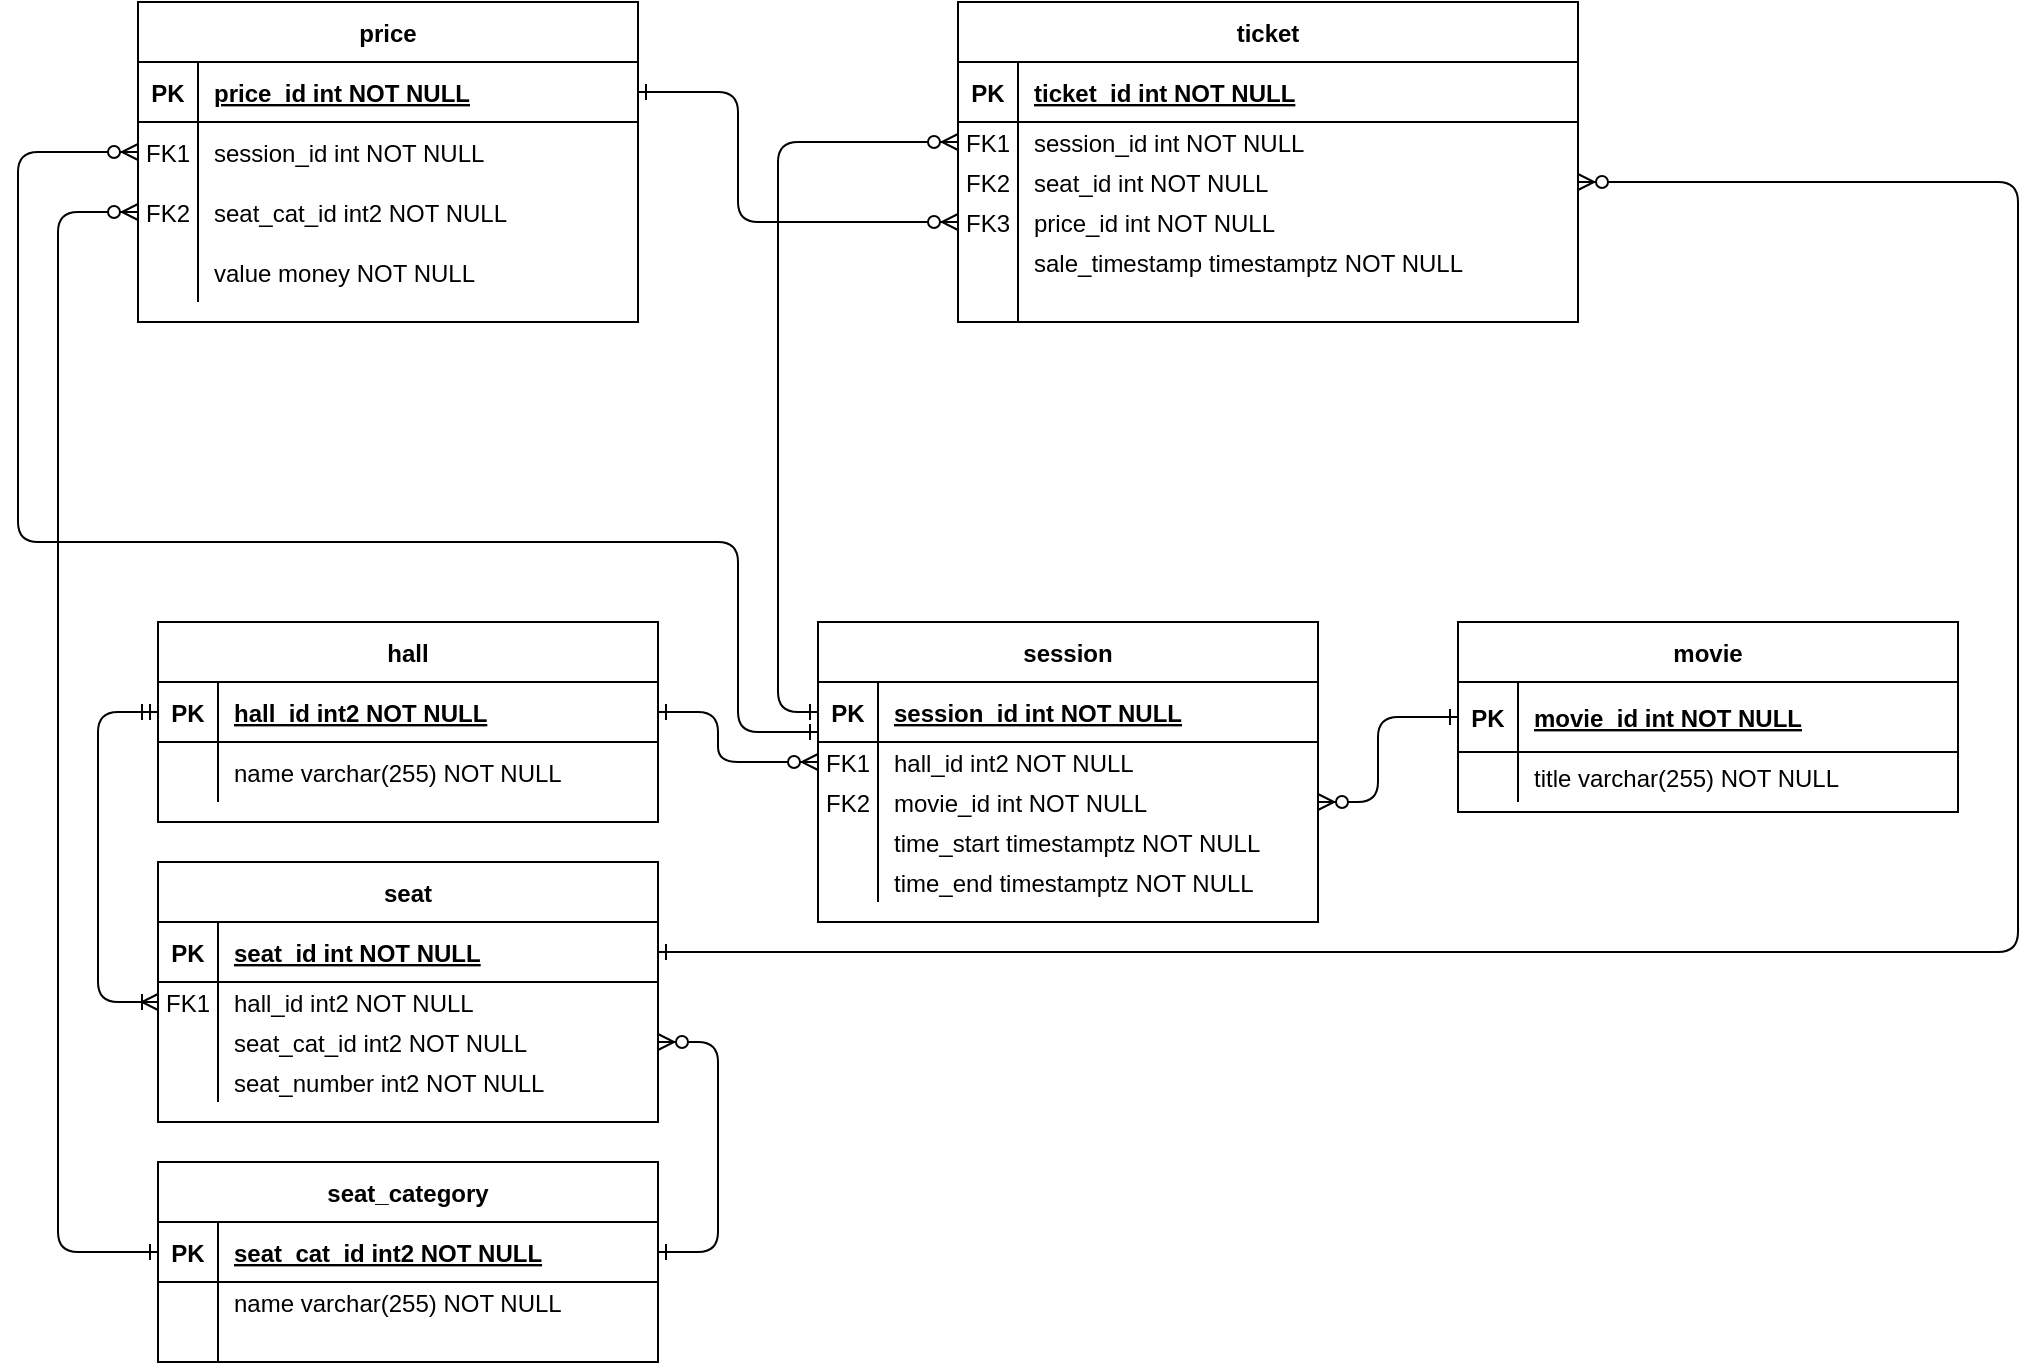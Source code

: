 <mxfile version="20.5.3" type="embed"><diagram id="R2lEEEUBdFMjLlhIrx00" name="Page-1"><mxGraphModel dx="3029" dy="1046" grid="0" gridSize="10" guides="0" tooltips="1" connect="1" arrows="1" fold="1" page="1" pageScale="1" pageWidth="850" pageHeight="1100" math="0" shadow="0" extFonts="Permanent Marker^https://fonts.googleapis.com/css?family=Permanent+Marker"><root><mxCell id="0"/><mxCell id="1" parent="0"/><mxCell id="dpckr3BGX__RE5u1bgNl-1" value="hall" style="shape=table;startSize=30;container=1;collapsible=1;childLayout=tableLayout;fixedRows=1;rowLines=0;fontStyle=1;align=center;resizeLast=1;" parent="1" vertex="1"><mxGeometry x="-460" y="380" width="250" height="100" as="geometry"><mxRectangle x="-480" y="380" width="60" height="30" as="alternateBounds"/></mxGeometry></mxCell><mxCell id="dpckr3BGX__RE5u1bgNl-2" value="" style="shape=partialRectangle;collapsible=0;dropTarget=0;pointerEvents=0;fillColor=none;points=[[0,0.5],[1,0.5]];portConstraint=eastwest;top=0;left=0;right=0;bottom=1;" parent="dpckr3BGX__RE5u1bgNl-1" vertex="1"><mxGeometry y="30" width="250" height="30" as="geometry"/></mxCell><mxCell id="dpckr3BGX__RE5u1bgNl-3" value="PK" style="shape=partialRectangle;overflow=hidden;connectable=0;fillColor=none;top=0;left=0;bottom=0;right=0;fontStyle=1;" parent="dpckr3BGX__RE5u1bgNl-2" vertex="1"><mxGeometry width="30" height="30" as="geometry"><mxRectangle width="30" height="30" as="alternateBounds"/></mxGeometry></mxCell><mxCell id="dpckr3BGX__RE5u1bgNl-4" value="hall_id int2 NOT NULL " style="shape=partialRectangle;overflow=hidden;connectable=0;fillColor=none;top=0;left=0;bottom=0;right=0;align=left;spacingLeft=6;fontStyle=5;" parent="dpckr3BGX__RE5u1bgNl-2" vertex="1"><mxGeometry x="30" width="220" height="30" as="geometry"><mxRectangle width="220" height="30" as="alternateBounds"/></mxGeometry></mxCell><mxCell id="dpckr3BGX__RE5u1bgNl-5" value="" style="shape=partialRectangle;collapsible=0;dropTarget=0;pointerEvents=0;fillColor=none;points=[[0,0.5],[1,0.5]];portConstraint=eastwest;top=0;left=0;right=0;bottom=0;" parent="dpckr3BGX__RE5u1bgNl-1" vertex="1"><mxGeometry y="60" width="250" height="30" as="geometry"/></mxCell><mxCell id="dpckr3BGX__RE5u1bgNl-6" value="" style="shape=partialRectangle;overflow=hidden;connectable=0;fillColor=none;top=0;left=0;bottom=0;right=0;" parent="dpckr3BGX__RE5u1bgNl-5" vertex="1"><mxGeometry width="30" height="30" as="geometry"><mxRectangle width="30" height="30" as="alternateBounds"/></mxGeometry></mxCell><mxCell id="dpckr3BGX__RE5u1bgNl-7" value="name varchar(255) NOT NULL" style="shape=partialRectangle;overflow=hidden;connectable=0;fillColor=none;top=0;left=0;bottom=0;right=0;align=left;spacingLeft=6;" parent="dpckr3BGX__RE5u1bgNl-5" vertex="1"><mxGeometry x="30" width="220" height="30" as="geometry"><mxRectangle width="220" height="30" as="alternateBounds"/></mxGeometry></mxCell><mxCell id="dpckr3BGX__RE5u1bgNl-21" value="" style="shape=partialRectangle;collapsible=0;dropTarget=0;pointerEvents=0;fillColor=none;points=[[0,0.5],[1,0.5]];portConstraint=eastwest;top=0;left=0;right=0;bottom=0;" parent="1" vertex="1"><mxGeometry x="-90" y="490" width="250" height="40" as="geometry"/></mxCell><mxCell id="dpckr3BGX__RE5u1bgNl-22" value="" style="shape=partialRectangle;overflow=hidden;connectable=0;fillColor=none;top=0;left=0;bottom=0;right=0;" parent="dpckr3BGX__RE5u1bgNl-21" vertex="1"><mxGeometry width="30" height="40" as="geometry"><mxRectangle width="30" height="40" as="alternateBounds"/></mxGeometry></mxCell><mxCell id="dpckr3BGX__RE5u1bgNl-23" value="" style="shape=partialRectangle;overflow=hidden;connectable=0;fillColor=none;top=0;left=0;bottom=0;right=0;align=left;spacingLeft=6;" parent="dpckr3BGX__RE5u1bgNl-21" vertex="1"><mxGeometry x="30" width="220" height="40" as="geometry"><mxRectangle width="220" height="40" as="alternateBounds"/></mxGeometry></mxCell><mxCell id="dpckr3BGX__RE5u1bgNl-25" value="movie" style="shape=table;startSize=30;container=1;collapsible=1;childLayout=tableLayout;fixedRows=1;rowLines=0;fontStyle=1;align=center;resizeLast=1;" parent="1" vertex="1"><mxGeometry x="190" y="380" width="250" height="95" as="geometry"><mxRectangle x="-480" y="380" width="60" height="30" as="alternateBounds"/></mxGeometry></mxCell><mxCell id="dpckr3BGX__RE5u1bgNl-26" value="" style="shape=partialRectangle;collapsible=0;dropTarget=0;pointerEvents=0;fillColor=none;points=[[0,0.5],[1,0.5]];portConstraint=eastwest;top=0;left=0;right=0;bottom=1;" parent="dpckr3BGX__RE5u1bgNl-25" vertex="1"><mxGeometry y="30" width="250" height="35" as="geometry"/></mxCell><mxCell id="dpckr3BGX__RE5u1bgNl-27" value="PK" style="shape=partialRectangle;overflow=hidden;connectable=0;fillColor=none;top=0;left=0;bottom=0;right=0;fontStyle=1;" parent="dpckr3BGX__RE5u1bgNl-26" vertex="1"><mxGeometry width="30" height="35" as="geometry"><mxRectangle width="30" height="35" as="alternateBounds"/></mxGeometry></mxCell><mxCell id="dpckr3BGX__RE5u1bgNl-28" value="movie_id int NOT NULL " style="shape=partialRectangle;overflow=hidden;connectable=0;fillColor=none;top=0;left=0;bottom=0;right=0;align=left;spacingLeft=6;fontStyle=5;" parent="dpckr3BGX__RE5u1bgNl-26" vertex="1"><mxGeometry x="30" width="220" height="35" as="geometry"><mxRectangle width="220" height="35" as="alternateBounds"/></mxGeometry></mxCell><mxCell id="dpckr3BGX__RE5u1bgNl-29" value="" style="shape=partialRectangle;collapsible=0;dropTarget=0;pointerEvents=0;fillColor=none;points=[[0,0.5],[1,0.5]];portConstraint=eastwest;top=0;left=0;right=0;bottom=0;" parent="dpckr3BGX__RE5u1bgNl-25" vertex="1"><mxGeometry y="65" width="250" height="25" as="geometry"/></mxCell><mxCell id="dpckr3BGX__RE5u1bgNl-30" value="" style="shape=partialRectangle;overflow=hidden;connectable=0;fillColor=none;top=0;left=0;bottom=0;right=0;" parent="dpckr3BGX__RE5u1bgNl-29" vertex="1"><mxGeometry width="30" height="25" as="geometry"><mxRectangle width="30" height="25" as="alternateBounds"/></mxGeometry></mxCell><mxCell id="dpckr3BGX__RE5u1bgNl-31" value="title varchar(255) NOT NULL" style="shape=partialRectangle;overflow=hidden;connectable=0;fillColor=none;top=0;left=0;bottom=0;right=0;align=left;spacingLeft=6;" parent="dpckr3BGX__RE5u1bgNl-29" vertex="1"><mxGeometry x="30" width="220" height="25" as="geometry"><mxRectangle width="220" height="25" as="alternateBounds"/></mxGeometry></mxCell><mxCell id="dpckr3BGX__RE5u1bgNl-39" value="session" style="shape=table;startSize=30;container=1;collapsible=1;childLayout=tableLayout;fixedRows=1;rowLines=0;fontStyle=1;align=center;resizeLast=1;" parent="1" vertex="1"><mxGeometry x="-130" y="380" width="250" height="150" as="geometry"/></mxCell><mxCell id="dpckr3BGX__RE5u1bgNl-40" value="" style="shape=partialRectangle;collapsible=0;dropTarget=0;pointerEvents=0;fillColor=none;points=[[0,0.5],[1,0.5]];portConstraint=eastwest;top=0;left=0;right=0;bottom=1;" parent="dpckr3BGX__RE5u1bgNl-39" vertex="1"><mxGeometry y="30" width="250" height="30" as="geometry"/></mxCell><mxCell id="dpckr3BGX__RE5u1bgNl-41" value="PK" style="shape=partialRectangle;overflow=hidden;connectable=0;fillColor=none;top=0;left=0;bottom=0;right=0;fontStyle=1;" parent="dpckr3BGX__RE5u1bgNl-40" vertex="1"><mxGeometry width="30" height="30" as="geometry"><mxRectangle width="30" height="30" as="alternateBounds"/></mxGeometry></mxCell><mxCell id="dpckr3BGX__RE5u1bgNl-42" value="session_id int NOT NULL " style="shape=partialRectangle;overflow=hidden;connectable=0;fillColor=none;top=0;left=0;bottom=0;right=0;align=left;spacingLeft=6;fontStyle=5;" parent="dpckr3BGX__RE5u1bgNl-40" vertex="1"><mxGeometry x="30" width="220" height="30" as="geometry"><mxRectangle width="220" height="30" as="alternateBounds"/></mxGeometry></mxCell><mxCell id="dpckr3BGX__RE5u1bgNl-43" value="" style="shape=partialRectangle;collapsible=0;dropTarget=0;pointerEvents=0;fillColor=none;points=[[0,0.5],[1,0.5]];portConstraint=eastwest;top=0;left=0;right=0;bottom=0;" parent="dpckr3BGX__RE5u1bgNl-39" vertex="1"><mxGeometry y="60" width="250" height="20" as="geometry"/></mxCell><mxCell id="dpckr3BGX__RE5u1bgNl-44" value="FK1" style="shape=partialRectangle;overflow=hidden;connectable=0;fillColor=none;top=0;left=0;bottom=0;right=0;" parent="dpckr3BGX__RE5u1bgNl-43" vertex="1"><mxGeometry width="30" height="20" as="geometry"><mxRectangle width="30" height="20" as="alternateBounds"/></mxGeometry></mxCell><mxCell id="dpckr3BGX__RE5u1bgNl-45" value="hall_id int2 NOT NULL" style="shape=partialRectangle;overflow=hidden;connectable=0;fillColor=none;top=0;left=0;bottom=0;right=0;align=left;spacingLeft=6;" parent="dpckr3BGX__RE5u1bgNl-43" vertex="1"><mxGeometry x="30" width="220" height="20" as="geometry"><mxRectangle width="220" height="20" as="alternateBounds"/></mxGeometry></mxCell><mxCell id="dpckr3BGX__RE5u1bgNl-46" value="" style="shape=partialRectangle;collapsible=0;dropTarget=0;pointerEvents=0;fillColor=none;points=[[0,0.5],[1,0.5]];portConstraint=eastwest;top=0;left=0;right=0;bottom=0;" parent="dpckr3BGX__RE5u1bgNl-39" vertex="1"><mxGeometry y="80" width="250" height="20" as="geometry"/></mxCell><mxCell id="dpckr3BGX__RE5u1bgNl-47" value="" style="shape=partialRectangle;overflow=hidden;connectable=0;fillColor=none;top=0;left=0;bottom=0;right=0;" parent="dpckr3BGX__RE5u1bgNl-46" vertex="1"><mxGeometry width="30" height="20" as="geometry"><mxRectangle width="30" height="20" as="alternateBounds"/></mxGeometry></mxCell><mxCell id="dpckr3BGX__RE5u1bgNl-48" value="movie_id int NOT NULL" style="shape=partialRectangle;overflow=hidden;connectable=0;fillColor=none;top=0;left=0;bottom=0;right=0;align=left;spacingLeft=6;" parent="dpckr3BGX__RE5u1bgNl-46" vertex="1"><mxGeometry x="30" width="220" height="20" as="geometry"><mxRectangle width="220" height="20" as="alternateBounds"/></mxGeometry></mxCell><mxCell id="9" value="" style="shape=partialRectangle;collapsible=0;dropTarget=0;pointerEvents=0;fillColor=none;points=[[0,0.5],[1,0.5]];portConstraint=eastwest;top=0;left=0;right=0;bottom=0;" parent="dpckr3BGX__RE5u1bgNl-39" vertex="1"><mxGeometry y="100" width="250" height="20" as="geometry"/></mxCell><mxCell id="10" value="" style="shape=partialRectangle;overflow=hidden;connectable=0;fillColor=none;top=0;left=0;bottom=0;right=0;" parent="9" vertex="1"><mxGeometry width="30" height="20" as="geometry"><mxRectangle width="30" height="20" as="alternateBounds"/></mxGeometry></mxCell><mxCell id="11" value="time_start timestamptz NOT NULL" style="shape=partialRectangle;overflow=hidden;connectable=0;fillColor=none;top=0;left=0;bottom=0;right=0;align=left;spacingLeft=6;" parent="9" vertex="1"><mxGeometry x="30" width="220" height="20" as="geometry"><mxRectangle width="220" height="20" as="alternateBounds"/></mxGeometry></mxCell><mxCell id="12" value="" style="shape=partialRectangle;collapsible=0;dropTarget=0;pointerEvents=0;fillColor=none;points=[[0,0.5],[1,0.5]];portConstraint=eastwest;top=0;left=0;right=0;bottom=0;" parent="dpckr3BGX__RE5u1bgNl-39" vertex="1"><mxGeometry y="120" width="250" height="20" as="geometry"/></mxCell><mxCell id="13" value="" style="shape=partialRectangle;overflow=hidden;connectable=0;fillColor=none;top=0;left=0;bottom=0;right=0;" parent="12" vertex="1"><mxGeometry width="30" height="20" as="geometry"><mxRectangle width="30" height="20" as="alternateBounds"/></mxGeometry></mxCell><mxCell id="14" value="time_end timestamptz NOT NULL" style="shape=partialRectangle;overflow=hidden;connectable=0;fillColor=none;top=0;left=0;bottom=0;right=0;align=left;spacingLeft=6;" parent="12" vertex="1"><mxGeometry x="30" width="220" height="20" as="geometry"><mxRectangle width="220" height="20" as="alternateBounds"/></mxGeometry></mxCell><mxCell id="dpckr3BGX__RE5u1bgNl-52" value="FK2" style="shape=partialRectangle;overflow=hidden;connectable=0;fillColor=none;top=0;left=0;bottom=0;right=0;" parent="1" vertex="1"><mxGeometry x="-130" y="460" width="30" height="20" as="geometry"><mxRectangle width="30" height="20" as="alternateBounds"/></mxGeometry></mxCell><mxCell id="dpckr3BGX__RE5u1bgNl-55" value="ticket" style="shape=table;startSize=30;container=1;collapsible=1;childLayout=tableLayout;fixedRows=1;rowLines=0;fontStyle=1;align=center;resizeLast=1;" parent="1" vertex="1"><mxGeometry x="-60" y="70" width="310" height="160" as="geometry"/></mxCell><mxCell id="dpckr3BGX__RE5u1bgNl-56" value="" style="shape=partialRectangle;collapsible=0;dropTarget=0;pointerEvents=0;fillColor=none;points=[[0,0.5],[1,0.5]];portConstraint=eastwest;top=0;left=0;right=0;bottom=1;" parent="dpckr3BGX__RE5u1bgNl-55" vertex="1"><mxGeometry y="30" width="310" height="30" as="geometry"/></mxCell><mxCell id="dpckr3BGX__RE5u1bgNl-57" value="PK" style="shape=partialRectangle;overflow=hidden;connectable=0;fillColor=none;top=0;left=0;bottom=0;right=0;fontStyle=1;" parent="dpckr3BGX__RE5u1bgNl-56" vertex="1"><mxGeometry width="30" height="30" as="geometry"><mxRectangle width="30" height="30" as="alternateBounds"/></mxGeometry></mxCell><mxCell id="dpckr3BGX__RE5u1bgNl-58" value="ticket_id int NOT NULL " style="shape=partialRectangle;overflow=hidden;connectable=0;fillColor=none;top=0;left=0;bottom=0;right=0;align=left;spacingLeft=6;fontStyle=5;" parent="dpckr3BGX__RE5u1bgNl-56" vertex="1"><mxGeometry x="30" width="280" height="30" as="geometry"><mxRectangle width="280" height="30" as="alternateBounds"/></mxGeometry></mxCell><mxCell id="dpckr3BGX__RE5u1bgNl-59" value="" style="shape=partialRectangle;collapsible=0;dropTarget=0;pointerEvents=0;fillColor=none;points=[[0,0.5],[1,0.5]];portConstraint=eastwest;top=0;left=0;right=0;bottom=0;" parent="dpckr3BGX__RE5u1bgNl-55" vertex="1"><mxGeometry y="60" width="310" height="20" as="geometry"/></mxCell><mxCell id="dpckr3BGX__RE5u1bgNl-60" value="FK1" style="shape=partialRectangle;overflow=hidden;connectable=0;fillColor=none;top=0;left=0;bottom=0;right=0;" parent="dpckr3BGX__RE5u1bgNl-59" vertex="1"><mxGeometry width="30" height="20" as="geometry"><mxRectangle width="30" height="20" as="alternateBounds"/></mxGeometry></mxCell><mxCell id="dpckr3BGX__RE5u1bgNl-61" value="session_id int NOT NULL" style="shape=partialRectangle;overflow=hidden;connectable=0;fillColor=none;top=0;left=0;bottom=0;right=0;align=left;spacingLeft=6;" parent="dpckr3BGX__RE5u1bgNl-59" vertex="1"><mxGeometry x="30" width="280" height="20" as="geometry"><mxRectangle width="280" height="20" as="alternateBounds"/></mxGeometry></mxCell><mxCell id="dpckr3BGX__RE5u1bgNl-62" value="" style="shape=partialRectangle;collapsible=0;dropTarget=0;pointerEvents=0;fillColor=none;points=[[0,0.5],[1,0.5]];portConstraint=eastwest;top=0;left=0;right=0;bottom=0;" parent="dpckr3BGX__RE5u1bgNl-55" vertex="1"><mxGeometry y="80" width="310" height="20" as="geometry"/></mxCell><mxCell id="dpckr3BGX__RE5u1bgNl-63" value="FK2" style="shape=partialRectangle;overflow=hidden;connectable=0;fillColor=none;top=0;left=0;bottom=0;right=0;" parent="dpckr3BGX__RE5u1bgNl-62" vertex="1"><mxGeometry width="30" height="20" as="geometry"><mxRectangle width="30" height="20" as="alternateBounds"/></mxGeometry></mxCell><mxCell id="dpckr3BGX__RE5u1bgNl-64" value="seat_id int NOT NULL" style="shape=partialRectangle;overflow=hidden;connectable=0;fillColor=none;top=0;left=0;bottom=0;right=0;align=left;spacingLeft=6;" parent="dpckr3BGX__RE5u1bgNl-62" vertex="1"><mxGeometry x="30" width="280" height="20" as="geometry"><mxRectangle width="280" height="20" as="alternateBounds"/></mxGeometry></mxCell><mxCell id="dpckr3BGX__RE5u1bgNl-143" value="" style="shape=partialRectangle;collapsible=0;dropTarget=0;pointerEvents=0;fillColor=none;points=[[0,0.5],[1,0.5]];portConstraint=eastwest;top=0;left=0;right=0;bottom=0;" parent="dpckr3BGX__RE5u1bgNl-55" vertex="1"><mxGeometry y="100" width="310" height="20" as="geometry"/></mxCell><mxCell id="dpckr3BGX__RE5u1bgNl-144" value="FK3" style="shape=partialRectangle;overflow=hidden;connectable=0;fillColor=none;top=0;left=0;bottom=0;right=0;" parent="dpckr3BGX__RE5u1bgNl-143" vertex="1"><mxGeometry width="30" height="20" as="geometry"><mxRectangle width="30" height="20" as="alternateBounds"/></mxGeometry></mxCell><mxCell id="dpckr3BGX__RE5u1bgNl-145" value="price_id int NOT NULL" style="shape=partialRectangle;overflow=hidden;connectable=0;fillColor=none;top=0;left=0;bottom=0;right=0;align=left;spacingLeft=6;" parent="dpckr3BGX__RE5u1bgNl-143" vertex="1"><mxGeometry x="30" width="280" height="20" as="geometry"><mxRectangle width="280" height="20" as="alternateBounds"/></mxGeometry></mxCell><mxCell id="dpckr3BGX__RE5u1bgNl-134" value="" style="shape=partialRectangle;collapsible=0;dropTarget=0;pointerEvents=0;fillColor=none;points=[[0,0.5],[1,0.5]];portConstraint=eastwest;top=0;left=0;right=0;bottom=0;" parent="dpckr3BGX__RE5u1bgNl-55" vertex="1"><mxGeometry y="120" width="310" height="20" as="geometry"/></mxCell><mxCell id="dpckr3BGX__RE5u1bgNl-135" value="" style="shape=partialRectangle;overflow=hidden;connectable=0;fillColor=none;top=0;left=0;bottom=0;right=0;" parent="dpckr3BGX__RE5u1bgNl-134" vertex="1"><mxGeometry width="30" height="20" as="geometry"><mxRectangle width="30" height="20" as="alternateBounds"/></mxGeometry></mxCell><mxCell id="dpckr3BGX__RE5u1bgNl-136" value="sale_timestamp timestamptz NOT NULL" style="shape=partialRectangle;overflow=hidden;connectable=0;fillColor=none;top=0;left=0;bottom=0;right=0;align=left;spacingLeft=6;" parent="dpckr3BGX__RE5u1bgNl-134" vertex="1"><mxGeometry x="30" width="280" height="20" as="geometry"><mxRectangle width="280" height="20" as="alternateBounds"/></mxGeometry></mxCell><mxCell id="dpckr3BGX__RE5u1bgNl-137" value="" style="shape=partialRectangle;collapsible=0;dropTarget=0;pointerEvents=0;fillColor=none;points=[[0,0.5],[1,0.5]];portConstraint=eastwest;top=0;left=0;right=0;bottom=0;" parent="dpckr3BGX__RE5u1bgNl-55" vertex="1"><mxGeometry y="140" width="310" height="20" as="geometry"/></mxCell><mxCell id="dpckr3BGX__RE5u1bgNl-138" value="" style="shape=partialRectangle;overflow=hidden;connectable=0;fillColor=none;top=0;left=0;bottom=0;right=0;" parent="dpckr3BGX__RE5u1bgNl-137" vertex="1"><mxGeometry width="30" height="20" as="geometry"><mxRectangle width="30" height="20" as="alternateBounds"/></mxGeometry></mxCell><mxCell id="dpckr3BGX__RE5u1bgNl-139" value="" style="shape=partialRectangle;overflow=hidden;connectable=0;fillColor=none;top=0;left=0;bottom=0;right=0;align=left;spacingLeft=6;" parent="dpckr3BGX__RE5u1bgNl-137" vertex="1"><mxGeometry x="30" width="280" height="20" as="geometry"><mxRectangle width="280" height="20" as="alternateBounds"/></mxGeometry></mxCell><mxCell id="dpckr3BGX__RE5u1bgNl-65" value="" style="endArrow=ERzeroToMany;startArrow=ERone;endFill=1;startFill=0;entryX=0;entryY=0.5;entryDx=0;entryDy=0;exitX=0;exitY=0.5;exitDx=0;exitDy=0;edgeStyle=orthogonalEdgeStyle;" parent="1" source="dpckr3BGX__RE5u1bgNl-40" target="dpckr3BGX__RE5u1bgNl-59" edge="1"><mxGeometry width="100" height="100" relative="1" as="geometry"><mxPoint x="-220" y="435.0" as="sourcePoint"/><mxPoint x="-110" y="460.0" as="targetPoint"/><Array as="points"><mxPoint x="-150" y="425"/><mxPoint x="-150" y="140"/></Array></mxGeometry></mxCell><mxCell id="dpckr3BGX__RE5u1bgNl-66" value="seat" style="shape=table;startSize=30;container=1;collapsible=1;childLayout=tableLayout;fixedRows=1;rowLines=0;fontStyle=1;align=center;resizeLast=1;" parent="1" vertex="1"><mxGeometry x="-460" y="500" width="250" height="130" as="geometry"/></mxCell><mxCell id="dpckr3BGX__RE5u1bgNl-67" value="" style="shape=partialRectangle;collapsible=0;dropTarget=0;pointerEvents=0;fillColor=none;points=[[0,0.5],[1,0.5]];portConstraint=eastwest;top=0;left=0;right=0;bottom=1;" parent="dpckr3BGX__RE5u1bgNl-66" vertex="1"><mxGeometry y="30" width="250" height="30" as="geometry"/></mxCell><mxCell id="dpckr3BGX__RE5u1bgNl-68" value="PK" style="shape=partialRectangle;overflow=hidden;connectable=0;fillColor=none;top=0;left=0;bottom=0;right=0;fontStyle=1;" parent="dpckr3BGX__RE5u1bgNl-67" vertex="1"><mxGeometry width="30" height="30" as="geometry"><mxRectangle width="30" height="30" as="alternateBounds"/></mxGeometry></mxCell><mxCell id="dpckr3BGX__RE5u1bgNl-69" value="seat_id int NOT NULL " style="shape=partialRectangle;overflow=hidden;connectable=0;fillColor=none;top=0;left=0;bottom=0;right=0;align=left;spacingLeft=6;fontStyle=5;" parent="dpckr3BGX__RE5u1bgNl-67" vertex="1"><mxGeometry x="30" width="220" height="30" as="geometry"><mxRectangle width="220" height="30" as="alternateBounds"/></mxGeometry></mxCell><mxCell id="dpckr3BGX__RE5u1bgNl-70" value="" style="shape=partialRectangle;collapsible=0;dropTarget=0;pointerEvents=0;fillColor=none;points=[[0,0.5],[1,0.5]];portConstraint=eastwest;top=0;left=0;right=0;bottom=0;" parent="dpckr3BGX__RE5u1bgNl-66" vertex="1"><mxGeometry y="60" width="250" height="20" as="geometry"/></mxCell><mxCell id="dpckr3BGX__RE5u1bgNl-71" value="FK1" style="shape=partialRectangle;overflow=hidden;connectable=0;fillColor=none;top=0;left=0;bottom=0;right=0;" parent="dpckr3BGX__RE5u1bgNl-70" vertex="1"><mxGeometry width="30" height="20" as="geometry"><mxRectangle width="30" height="20" as="alternateBounds"/></mxGeometry></mxCell><mxCell id="dpckr3BGX__RE5u1bgNl-72" value="hall_id int2 NOT NULL" style="shape=partialRectangle;overflow=hidden;connectable=0;fillColor=none;top=0;left=0;bottom=0;right=0;align=left;spacingLeft=6;" parent="dpckr3BGX__RE5u1bgNl-70" vertex="1"><mxGeometry x="30" width="220" height="20" as="geometry"><mxRectangle width="220" height="20" as="alternateBounds"/></mxGeometry></mxCell><mxCell id="dpckr3BGX__RE5u1bgNl-73" value="" style="shape=partialRectangle;collapsible=0;dropTarget=0;pointerEvents=0;fillColor=none;points=[[0,0.5],[1,0.5]];portConstraint=eastwest;top=0;left=0;right=0;bottom=0;" parent="dpckr3BGX__RE5u1bgNl-66" vertex="1"><mxGeometry y="80" width="250" height="20" as="geometry"/></mxCell><mxCell id="dpckr3BGX__RE5u1bgNl-74" value="" style="shape=partialRectangle;overflow=hidden;connectable=0;fillColor=none;top=0;left=0;bottom=0;right=0;" parent="dpckr3BGX__RE5u1bgNl-73" vertex="1"><mxGeometry width="30" height="20" as="geometry"><mxRectangle width="30" height="20" as="alternateBounds"/></mxGeometry></mxCell><mxCell id="dpckr3BGX__RE5u1bgNl-75" value="seat_cat_id int2 NOT NULL" style="shape=partialRectangle;overflow=hidden;connectable=0;fillColor=none;top=0;left=0;bottom=0;right=0;align=left;spacingLeft=6;" parent="dpckr3BGX__RE5u1bgNl-73" vertex="1"><mxGeometry x="30" width="220" height="20" as="geometry"><mxRectangle width="220" height="20" as="alternateBounds"/></mxGeometry></mxCell><mxCell id="6" value="" style="shape=partialRectangle;collapsible=0;dropTarget=0;pointerEvents=0;fillColor=none;points=[[0,0.5],[1,0.5]];portConstraint=eastwest;top=0;left=0;right=0;bottom=0;" parent="dpckr3BGX__RE5u1bgNl-66" vertex="1"><mxGeometry y="100" width="250" height="20" as="geometry"/></mxCell><mxCell id="7" value="" style="shape=partialRectangle;overflow=hidden;connectable=0;fillColor=none;top=0;left=0;bottom=0;right=0;" parent="6" vertex="1"><mxGeometry width="30" height="20" as="geometry"><mxRectangle width="30" height="20" as="alternateBounds"/></mxGeometry></mxCell><mxCell id="8" value="seat_number int2 NOT NULL" style="shape=partialRectangle;overflow=hidden;connectable=0;fillColor=none;top=0;left=0;bottom=0;right=0;align=left;spacingLeft=6;" parent="6" vertex="1"><mxGeometry x="30" width="220" height="20" as="geometry"><mxRectangle width="220" height="20" as="alternateBounds"/></mxGeometry></mxCell><mxCell id="dpckr3BGX__RE5u1bgNl-77" value="seat_category" style="shape=table;startSize=30;container=1;collapsible=1;childLayout=tableLayout;fixedRows=1;rowLines=0;fontStyle=1;align=center;resizeLast=1;" parent="1" vertex="1"><mxGeometry x="-460" y="650" width="250" height="100" as="geometry"/></mxCell><mxCell id="dpckr3BGX__RE5u1bgNl-78" value="" style="shape=partialRectangle;collapsible=0;dropTarget=0;pointerEvents=0;fillColor=none;points=[[0,0.5],[1,0.5]];portConstraint=eastwest;top=0;left=0;right=0;bottom=1;" parent="dpckr3BGX__RE5u1bgNl-77" vertex="1"><mxGeometry y="30" width="250" height="30" as="geometry"/></mxCell><mxCell id="dpckr3BGX__RE5u1bgNl-79" value="PK" style="shape=partialRectangle;overflow=hidden;connectable=0;fillColor=none;top=0;left=0;bottom=0;right=0;fontStyle=1;" parent="dpckr3BGX__RE5u1bgNl-78" vertex="1"><mxGeometry width="30" height="30" as="geometry"><mxRectangle width="30" height="30" as="alternateBounds"/></mxGeometry></mxCell><mxCell id="dpckr3BGX__RE5u1bgNl-80" value="seat_cat_id int2 NOT NULL " style="shape=partialRectangle;overflow=hidden;connectable=0;fillColor=none;top=0;left=0;bottom=0;right=0;align=left;spacingLeft=6;fontStyle=5;" parent="dpckr3BGX__RE5u1bgNl-78" vertex="1"><mxGeometry x="30" width="220" height="30" as="geometry"><mxRectangle width="220" height="30" as="alternateBounds"/></mxGeometry></mxCell><mxCell id="dpckr3BGX__RE5u1bgNl-81" value="" style="shape=partialRectangle;collapsible=0;dropTarget=0;pointerEvents=0;fillColor=none;points=[[0,0.5],[1,0.5]];portConstraint=eastwest;top=0;left=0;right=0;bottom=0;" parent="dpckr3BGX__RE5u1bgNl-77" vertex="1"><mxGeometry y="60" width="250" height="20" as="geometry"/></mxCell><mxCell id="dpckr3BGX__RE5u1bgNl-82" value="" style="shape=partialRectangle;overflow=hidden;connectable=0;fillColor=none;top=0;left=0;bottom=0;right=0;" parent="dpckr3BGX__RE5u1bgNl-81" vertex="1"><mxGeometry width="30" height="20" as="geometry"><mxRectangle width="30" height="20" as="alternateBounds"/></mxGeometry></mxCell><mxCell id="dpckr3BGX__RE5u1bgNl-83" value="name varchar(255) NOT NULL" style="shape=partialRectangle;overflow=hidden;connectable=0;fillColor=none;top=0;left=0;bottom=0;right=0;align=left;spacingLeft=6;" parent="dpckr3BGX__RE5u1bgNl-81" vertex="1"><mxGeometry x="30" width="220" height="20" as="geometry"><mxRectangle width="220" height="20" as="alternateBounds"/></mxGeometry></mxCell><mxCell id="dpckr3BGX__RE5u1bgNl-84" value="" style="shape=partialRectangle;collapsible=0;dropTarget=0;pointerEvents=0;fillColor=none;points=[[0,0.5],[1,0.5]];portConstraint=eastwest;top=0;left=0;right=0;bottom=0;" parent="dpckr3BGX__RE5u1bgNl-77" vertex="1"><mxGeometry y="80" width="250" height="20" as="geometry"/></mxCell><mxCell id="dpckr3BGX__RE5u1bgNl-85" value="" style="shape=partialRectangle;overflow=hidden;connectable=0;fillColor=none;top=0;left=0;bottom=0;right=0;" parent="dpckr3BGX__RE5u1bgNl-84" vertex="1"><mxGeometry width="30" height="20" as="geometry"><mxRectangle width="30" height="20" as="alternateBounds"/></mxGeometry></mxCell><mxCell id="dpckr3BGX__RE5u1bgNl-86" value="" style="shape=partialRectangle;overflow=hidden;connectable=0;fillColor=none;top=0;left=0;bottom=0;right=0;align=left;spacingLeft=6;" parent="dpckr3BGX__RE5u1bgNl-84" vertex="1"><mxGeometry x="30" width="220" height="20" as="geometry"><mxRectangle width="220" height="20" as="alternateBounds"/></mxGeometry></mxCell><mxCell id="dpckr3BGX__RE5u1bgNl-87" value="" style="edgeStyle=entityRelationEdgeStyle;endArrow=ERzeroToMany;startArrow=ERone;endFill=1;startFill=0;entryX=1;entryY=0.5;entryDx=0;entryDy=0;" parent="1" source="dpckr3BGX__RE5u1bgNl-78" target="dpckr3BGX__RE5u1bgNl-73" edge="1"><mxGeometry width="100" height="100" relative="1" as="geometry"><mxPoint x="-470" y="435" as="sourcePoint"/><mxPoint x="-530" y="640" as="targetPoint"/></mxGeometry></mxCell><mxCell id="dpckr3BGX__RE5u1bgNl-120" value="price" style="shape=table;startSize=30;container=1;collapsible=1;childLayout=tableLayout;fixedRows=1;rowLines=0;fontStyle=1;align=center;resizeLast=1;" parent="1" vertex="1"><mxGeometry x="-470" y="70" width="250" height="160" as="geometry"><mxRectangle x="-480" y="380" width="60" height="30" as="alternateBounds"/></mxGeometry></mxCell><mxCell id="dpckr3BGX__RE5u1bgNl-121" value="" style="shape=partialRectangle;collapsible=0;dropTarget=0;pointerEvents=0;fillColor=none;points=[[0,0.5],[1,0.5]];portConstraint=eastwest;top=0;left=0;right=0;bottom=1;" parent="dpckr3BGX__RE5u1bgNl-120" vertex="1"><mxGeometry y="30" width="250" height="30" as="geometry"/></mxCell><mxCell id="dpckr3BGX__RE5u1bgNl-122" value="PK" style="shape=partialRectangle;overflow=hidden;connectable=0;fillColor=none;top=0;left=0;bottom=0;right=0;fontStyle=1;" parent="dpckr3BGX__RE5u1bgNl-121" vertex="1"><mxGeometry width="30" height="30" as="geometry"><mxRectangle width="30" height="30" as="alternateBounds"/></mxGeometry></mxCell><mxCell id="dpckr3BGX__RE5u1bgNl-123" value="price_id int NOT NULL " style="shape=partialRectangle;overflow=hidden;connectable=0;fillColor=none;top=0;left=0;bottom=0;right=0;align=left;spacingLeft=6;fontStyle=5;" parent="dpckr3BGX__RE5u1bgNl-121" vertex="1"><mxGeometry x="30" width="220" height="30" as="geometry"><mxRectangle width="220" height="30" as="alternateBounds"/></mxGeometry></mxCell><mxCell id="dpckr3BGX__RE5u1bgNl-124" value="" style="shape=partialRectangle;collapsible=0;dropTarget=0;pointerEvents=0;fillColor=none;points=[[0,0.5],[1,0.5]];portConstraint=eastwest;top=0;left=0;right=0;bottom=0;" parent="dpckr3BGX__RE5u1bgNl-120" vertex="1"><mxGeometry y="60" width="250" height="30" as="geometry"/></mxCell><mxCell id="dpckr3BGX__RE5u1bgNl-125" value="FK1" style="shape=partialRectangle;overflow=hidden;connectable=0;fillColor=none;top=0;left=0;bottom=0;right=0;" parent="dpckr3BGX__RE5u1bgNl-124" vertex="1"><mxGeometry width="30" height="30" as="geometry"><mxRectangle width="30" height="30" as="alternateBounds"/></mxGeometry></mxCell><mxCell id="dpckr3BGX__RE5u1bgNl-126" value="session_id int NOT NULL" style="shape=partialRectangle;overflow=hidden;connectable=0;fillColor=none;top=0;left=0;bottom=0;right=0;align=left;spacingLeft=6;" parent="dpckr3BGX__RE5u1bgNl-124" vertex="1"><mxGeometry x="30" width="220" height="30" as="geometry"><mxRectangle width="220" height="30" as="alternateBounds"/></mxGeometry></mxCell><mxCell id="dpckr3BGX__RE5u1bgNl-127" value="" style="shape=partialRectangle;collapsible=0;dropTarget=0;pointerEvents=0;fillColor=none;points=[[0,0.5],[1,0.5]];portConstraint=eastwest;top=0;left=0;right=0;bottom=0;" parent="dpckr3BGX__RE5u1bgNl-120" vertex="1"><mxGeometry y="90" width="250" height="30" as="geometry"/></mxCell><mxCell id="dpckr3BGX__RE5u1bgNl-128" value="FK2" style="shape=partialRectangle;overflow=hidden;connectable=0;fillColor=none;top=0;left=0;bottom=0;right=0;" parent="dpckr3BGX__RE5u1bgNl-127" vertex="1"><mxGeometry width="30" height="30" as="geometry"><mxRectangle width="30" height="30" as="alternateBounds"/></mxGeometry></mxCell><mxCell id="dpckr3BGX__RE5u1bgNl-129" value="seat_cat_id int2 NOT NULL" style="shape=partialRectangle;overflow=hidden;connectable=0;fillColor=none;top=0;left=0;bottom=0;right=0;align=left;spacingLeft=6;" parent="dpckr3BGX__RE5u1bgNl-127" vertex="1"><mxGeometry x="30" width="220" height="30" as="geometry"><mxRectangle width="220" height="30" as="alternateBounds"/></mxGeometry></mxCell><mxCell id="dpckr3BGX__RE5u1bgNl-140" value="" style="shape=partialRectangle;collapsible=0;dropTarget=0;pointerEvents=0;fillColor=none;points=[[0,0.5],[1,0.5]];portConstraint=eastwest;top=0;left=0;right=0;bottom=0;" parent="dpckr3BGX__RE5u1bgNl-120" vertex="1"><mxGeometry y="120" width="250" height="30" as="geometry"/></mxCell><mxCell id="dpckr3BGX__RE5u1bgNl-141" value="" style="shape=partialRectangle;overflow=hidden;connectable=0;fillColor=none;top=0;left=0;bottom=0;right=0;" parent="dpckr3BGX__RE5u1bgNl-140" vertex="1"><mxGeometry width="30" height="30" as="geometry"><mxRectangle width="30" height="30" as="alternateBounds"/></mxGeometry></mxCell><mxCell id="dpckr3BGX__RE5u1bgNl-142" value="value money NOT NULL" style="shape=partialRectangle;overflow=hidden;connectable=0;fillColor=none;top=0;left=0;bottom=0;right=0;align=left;spacingLeft=6;" parent="dpckr3BGX__RE5u1bgNl-140" vertex="1"><mxGeometry x="30" width="220" height="30" as="geometry"><mxRectangle width="220" height="30" as="alternateBounds"/></mxGeometry></mxCell><mxCell id="dpckr3BGX__RE5u1bgNl-130" value="" style="endArrow=ERzeroToMany;startArrow=ERone;endFill=1;startFill=0;entryX=0;entryY=0.5;entryDx=0;entryDy=0;exitX=0;exitY=0.5;exitDx=0;exitDy=0;edgeStyle=orthogonalEdgeStyle;" parent="1" target="dpckr3BGX__RE5u1bgNl-124" edge="1"><mxGeometry width="100" height="100" relative="1" as="geometry"><mxPoint x="-130" y="435" as="sourcePoint"/><mxPoint x="-150" y="225" as="targetPoint"/><Array as="points"><mxPoint x="-170" y="435"/><mxPoint x="-170" y="340"/><mxPoint x="-530" y="340"/><mxPoint x="-530" y="145"/></Array></mxGeometry></mxCell><mxCell id="dpckr3BGX__RE5u1bgNl-133" value="" style="endArrow=ERzeroToMany;startArrow=ERone;endFill=1;startFill=0;entryX=0;entryY=0.5;entryDx=0;entryDy=0;exitX=0;exitY=0.5;exitDx=0;exitDy=0;edgeStyle=orthogonalEdgeStyle;" parent="1" source="dpckr3BGX__RE5u1bgNl-78" target="dpckr3BGX__RE5u1bgNl-127" edge="1"><mxGeometry width="100" height="100" relative="1" as="geometry"><mxPoint x="-120" y="445" as="sourcePoint"/><mxPoint x="-450" y="255" as="targetPoint"/><Array as="points"><mxPoint x="-510" y="695"/><mxPoint x="-510" y="175"/></Array></mxGeometry></mxCell><mxCell id="dpckr3BGX__RE5u1bgNl-146" value="" style="endArrow=ERzeroToMany;startArrow=ERone;endFill=1;startFill=0;entryX=0;entryY=0.5;entryDx=0;entryDy=0;exitX=1;exitY=0.5;exitDx=0;exitDy=0;edgeStyle=orthogonalEdgeStyle;" parent="1" source="dpckr3BGX__RE5u1bgNl-121" target="dpckr3BGX__RE5u1bgNl-143" edge="1"><mxGeometry width="100" height="100" relative="1" as="geometry"><mxPoint x="-120" y="435" as="sourcePoint"/><mxPoint x="-130" y="125.0" as="targetPoint"/><Array as="points"><mxPoint x="-170" y="115"/><mxPoint x="-170" y="180"/></Array></mxGeometry></mxCell><mxCell id="2" value="" style="endArrow=ERzeroToMany;startArrow=ERone;endFill=1;startFill=0;entryX=1;entryY=0.5;entryDx=0;entryDy=0;exitX=1;exitY=0.5;exitDx=0;exitDy=0;edgeStyle=orthogonalEdgeStyle;" parent="1" source="dpckr3BGX__RE5u1bgNl-67" target="dpckr3BGX__RE5u1bgNl-62" edge="1"><mxGeometry width="100" height="100" relative="1" as="geometry"><mxPoint x="-120" y="435" as="sourcePoint"/><mxPoint x="-50" y="150.0" as="targetPoint"/><Array as="points"><mxPoint x="470" y="545"/><mxPoint x="470" y="160"/></Array></mxGeometry></mxCell><mxCell id="18" value="" style="fontSize=12;html=1;endArrow=ERoneToMany;startArrow=ERmandOne;rounded=1;exitX=0;exitY=0.5;exitDx=0;exitDy=0;entryX=0;entryY=0.5;entryDx=0;entryDy=0;edgeStyle=orthogonalEdgeStyle;" parent="1" source="dpckr3BGX__RE5u1bgNl-2" target="dpckr3BGX__RE5u1bgNl-70" edge="1"><mxGeometry width="100" height="100" relative="1" as="geometry"><mxPoint x="-140" y="670" as="sourcePoint"/><mxPoint x="-40" y="570" as="targetPoint"/><Array as="points"><mxPoint x="-490" y="425"/><mxPoint x="-490" y="570"/></Array></mxGeometry></mxCell><mxCell id="19" value="" style="endArrow=ERzeroToMany;startArrow=ERone;endFill=1;startFill=0;entryX=1;entryY=0.5;entryDx=0;entryDy=0;exitX=0;exitY=0.5;exitDx=0;exitDy=0;edgeStyle=orthogonalEdgeStyle;" parent="1" source="dpckr3BGX__RE5u1bgNl-26" target="dpckr3BGX__RE5u1bgNl-46" edge="1"><mxGeometry width="100" height="100" relative="1" as="geometry"><mxPoint x="-200" y="555" as="sourcePoint"/><mxPoint x="260" y="170" as="targetPoint"/><Array as="points"><mxPoint x="150" y="428"/><mxPoint x="150" y="470"/></Array></mxGeometry></mxCell><mxCell id="20" value="" style="endArrow=ERzeroToMany;startArrow=ERone;endFill=1;startFill=0;entryX=0;entryY=0.5;entryDx=0;entryDy=0;exitX=1;exitY=0.5;exitDx=0;exitDy=0;edgeStyle=orthogonalEdgeStyle;" parent="1" source="dpckr3BGX__RE5u1bgNl-2" target="dpckr3BGX__RE5u1bgNl-43" edge="1"><mxGeometry width="100" height="100" relative="1" as="geometry"><mxPoint x="200" y="437.5" as="sourcePoint"/><mxPoint x="130" y="480" as="targetPoint"/><Array as="points"><mxPoint x="-180" y="425"/><mxPoint x="-180" y="450"/></Array></mxGeometry></mxCell></root></mxGraphModel></diagram></mxfile>